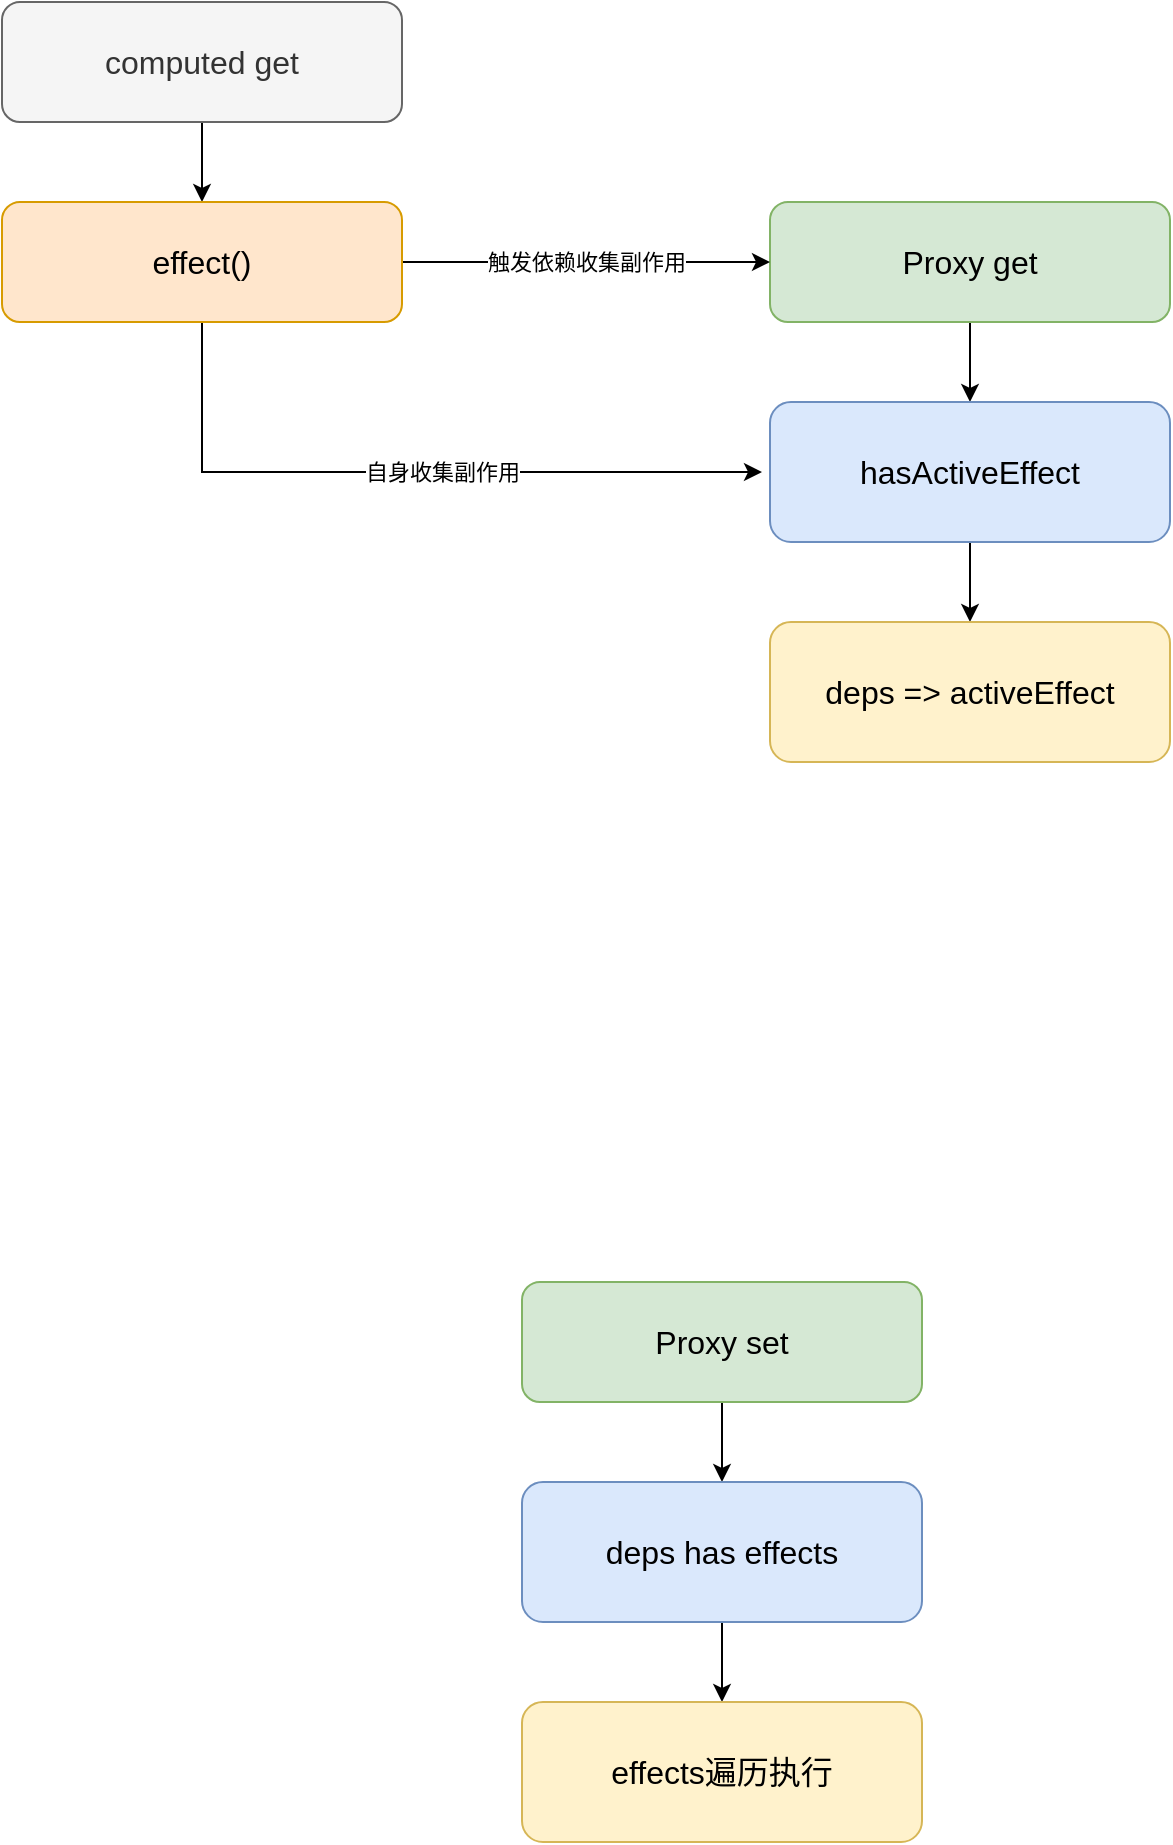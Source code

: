 <mxfile version="14.1.1" type="github" pages="2"><diagram id="g7im9y_10bmYeUk0___0" name="Vue响应式"><mxGraphModel dx="1113" dy="633" grid="1" gridSize="10" guides="1" tooltips="1" connect="1" arrows="1" fold="1" page="1" pageScale="1" pageWidth="827" pageHeight="1169" math="0" shadow="0"><root><mxCell id="0"/><mxCell id="1" parent="0"/><mxCell id="1_YfDEEF3owsLD1hL-vw-1" style="edgeStyle=orthogonalEdgeStyle;rounded=0;orthogonalLoop=1;jettySize=auto;html=1;" parent="1" source="lNfs-7tZcq90tEP9xvn0-4" edge="1"><mxGeometry relative="1" as="geometry"><mxPoint x="514" y="320" as="targetPoint"/></mxGeometry></mxCell><mxCell id="lNfs-7tZcq90tEP9xvn0-4" value="&lt;font style=&quot;font-size: 16px&quot;&gt;Proxy get&lt;/font&gt;" style="rounded=1;whiteSpace=wrap;html=1;fillColor=#d5e8d4;strokeColor=#82b366;" parent="1" vertex="1"><mxGeometry x="414" y="220" width="200" height="60" as="geometry"/></mxCell><mxCell id="1_YfDEEF3owsLD1hL-vw-6" style="edgeStyle=orthogonalEdgeStyle;rounded=0;orthogonalLoop=1;jettySize=auto;html=1;" parent="1" source="1_YfDEEF3owsLD1hL-vw-3" edge="1"><mxGeometry relative="1" as="geometry"><mxPoint x="514" y="430" as="targetPoint"/></mxGeometry></mxCell><mxCell id="1_YfDEEF3owsLD1hL-vw-3" value="&lt;font style=&quot;font-size: 16px&quot;&gt;hasActiveEffect&lt;/font&gt;" style="rounded=1;whiteSpace=wrap;html=1;fillColor=#dae8fc;strokeColor=#6c8ebf;" parent="1" vertex="1"><mxGeometry x="414" y="320" width="200" height="70" as="geometry"/></mxCell><mxCell id="1_YfDEEF3owsLD1hL-vw-7" value="&lt;font style=&quot;font-size: 16px&quot;&gt;deps =&amp;gt; activeEffect&lt;/font&gt;" style="rounded=1;whiteSpace=wrap;html=1;fillColor=#fff2cc;strokeColor=#d6b656;" parent="1" vertex="1"><mxGeometry x="414" y="430" width="200" height="70" as="geometry"/></mxCell><mxCell id="1_YfDEEF3owsLD1hL-vw-8" style="edgeStyle=orthogonalEdgeStyle;rounded=0;orthogonalLoop=1;jettySize=auto;html=1;" parent="1" source="1_YfDEEF3owsLD1hL-vw-9" edge="1"><mxGeometry relative="1" as="geometry"><mxPoint x="390" y="860" as="targetPoint"/></mxGeometry></mxCell><mxCell id="1_YfDEEF3owsLD1hL-vw-9" value="&lt;font style=&quot;font-size: 16px&quot;&gt;Proxy set&lt;/font&gt;" style="rounded=1;whiteSpace=wrap;html=1;fillColor=#d5e8d4;strokeColor=#82b366;" parent="1" vertex="1"><mxGeometry x="290" y="760" width="200" height="60" as="geometry"/></mxCell><mxCell id="1_YfDEEF3owsLD1hL-vw-10" style="edgeStyle=orthogonalEdgeStyle;rounded=0;orthogonalLoop=1;jettySize=auto;html=1;" parent="1" source="1_YfDEEF3owsLD1hL-vw-11" edge="1"><mxGeometry relative="1" as="geometry"><mxPoint x="390" y="970" as="targetPoint"/></mxGeometry></mxCell><mxCell id="1_YfDEEF3owsLD1hL-vw-11" value="&lt;span style=&quot;font-size: 16px&quot;&gt;deps has effects&lt;/span&gt;" style="rounded=1;whiteSpace=wrap;html=1;fillColor=#dae8fc;strokeColor=#6c8ebf;" parent="1" vertex="1"><mxGeometry x="290" y="860" width="200" height="70" as="geometry"/></mxCell><mxCell id="1_YfDEEF3owsLD1hL-vw-12" value="&lt;font style=&quot;font-size: 16px&quot;&gt;effects遍历执行&lt;/font&gt;" style="rounded=1;whiteSpace=wrap;html=1;fillColor=#fff2cc;strokeColor=#d6b656;" parent="1" vertex="1"><mxGeometry x="290" y="970" width="200" height="70" as="geometry"/></mxCell><mxCell id="1_YfDEEF3owsLD1hL-vw-20" style="edgeStyle=orthogonalEdgeStyle;rounded=0;orthogonalLoop=1;jettySize=auto;html=1;" parent="1" source="1_YfDEEF3owsLD1hL-vw-19" edge="1"><mxGeometry relative="1" as="geometry"><mxPoint x="130.0" y="220" as="targetPoint"/></mxGeometry></mxCell><mxCell id="1_YfDEEF3owsLD1hL-vw-19" value="&lt;font style=&quot;font-size: 16px&quot;&gt;computed get&lt;/font&gt;" style="rounded=1;whiteSpace=wrap;html=1;fillColor=#f5f5f5;strokeColor=#666666;fontColor=#333333;" parent="1" vertex="1"><mxGeometry x="30" y="120" width="200" height="60" as="geometry"/></mxCell><mxCell id="1_YfDEEF3owsLD1hL-vw-22" value="触发依赖收集副作用" style="edgeStyle=orthogonalEdgeStyle;rounded=0;orthogonalLoop=1;jettySize=auto;html=1;entryX=0;entryY=0.5;entryDx=0;entryDy=0;" parent="1" source="1_YfDEEF3owsLD1hL-vw-21" target="lNfs-7tZcq90tEP9xvn0-4" edge="1"><mxGeometry relative="1" as="geometry"><mxPoint x="350.0" y="250" as="targetPoint"/></mxGeometry></mxCell><mxCell id="1_YfDEEF3owsLD1hL-vw-23" style="edgeStyle=orthogonalEdgeStyle;rounded=0;orthogonalLoop=1;jettySize=auto;html=1;" parent="1" source="1_YfDEEF3owsLD1hL-vw-21" edge="1"><mxGeometry relative="1" as="geometry"><mxPoint x="410" y="355" as="targetPoint"/><Array as="points"><mxPoint x="130" y="355"/><mxPoint x="360" y="355"/></Array></mxGeometry></mxCell><mxCell id="1_YfDEEF3owsLD1hL-vw-24" value="自身收集副作用" style="edgeLabel;html=1;align=center;verticalAlign=middle;resizable=0;points=[];" parent="1_YfDEEF3owsLD1hL-vw-23" vertex="1" connectable="0"><mxGeometry x="-0.591" y="-2" relative="1" as="geometry"><mxPoint x="122" y="2.5" as="offset"/></mxGeometry></mxCell><mxCell id="1_YfDEEF3owsLD1hL-vw-21" value="&lt;font style=&quot;font-size: 16px&quot;&gt;effect()&lt;/font&gt;" style="rounded=1;whiteSpace=wrap;html=1;fillColor=#ffe6cc;strokeColor=#d79b00;" parent="1" vertex="1"><mxGeometry x="30" y="220" width="200" height="60" as="geometry"/></mxCell></root></mxGraphModel></diagram><diagram id="ZcYF5jaeJH8lLfGFDr8g" name="Vue执行流程"><mxGraphModel dx="1577" dy="897" grid="1" gridSize="10" guides="1" tooltips="1" connect="1" arrows="1" fold="1" page="1" pageScale="1" pageWidth="3300" pageHeight="4681" math="0" shadow="0"><root><mxCell id="Lih21YazXYBUMexe64oY-0"/><mxCell id="Lih21YazXYBUMexe64oY-1" parent="Lih21YazXYBUMexe64oY-0"/><mxCell id="d-YmpJXNZZbLIGAy-ah4-0" value="&lt;font style=&quot;font-size: 14px&quot;&gt;createApp(rootComponent).mount(rootContainer)&lt;/font&gt;" style="ellipse;whiteSpace=wrap;html=1;fillColor=#d5e8d4;strokeColor=#82b366;" vertex="1" parent="Lih21YazXYBUMexe64oY-1"><mxGeometry x="160" y="70" width="340" height="140" as="geometry"/></mxCell></root></mxGraphModel></diagram></mxfile>